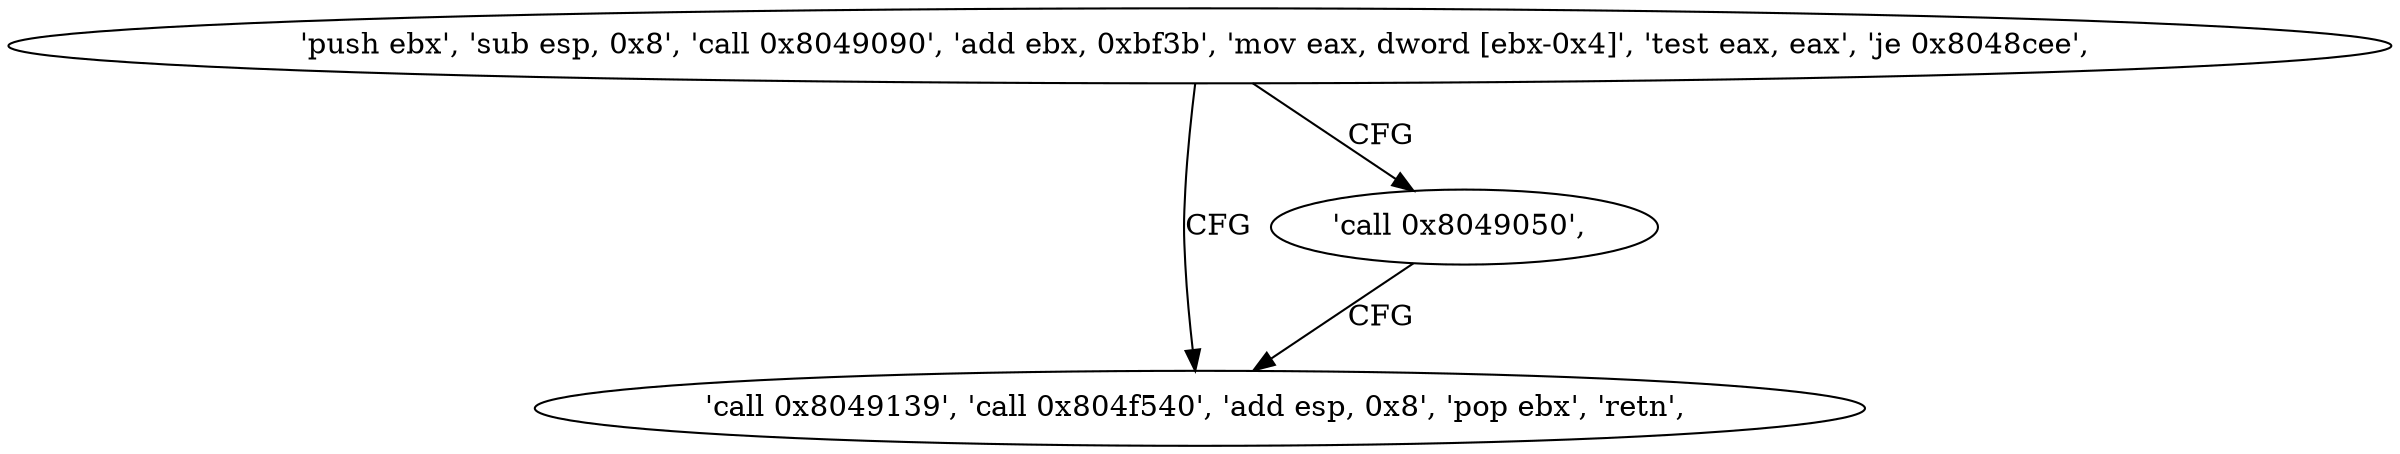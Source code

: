digraph "func" {
"134515920" [label = "'push ebx', 'sub esp, 0x8', 'call 0x8049090', 'add ebx, 0xbf3b', 'mov eax, dword [ebx-0x4]', 'test eax, eax', 'je 0x8048cee', " ]
"134515950" [label = "'call 0x8049139', 'call 0x804f540', 'add esp, 0x8', 'pop ebx', 'retn', " ]
"134515945" [label = "'call 0x8049050', " ]
"134515920" -> "134515950" [ label = "CFG" ]
"134515920" -> "134515945" [ label = "CFG" ]
"134515945" -> "134515950" [ label = "CFG" ]
}
